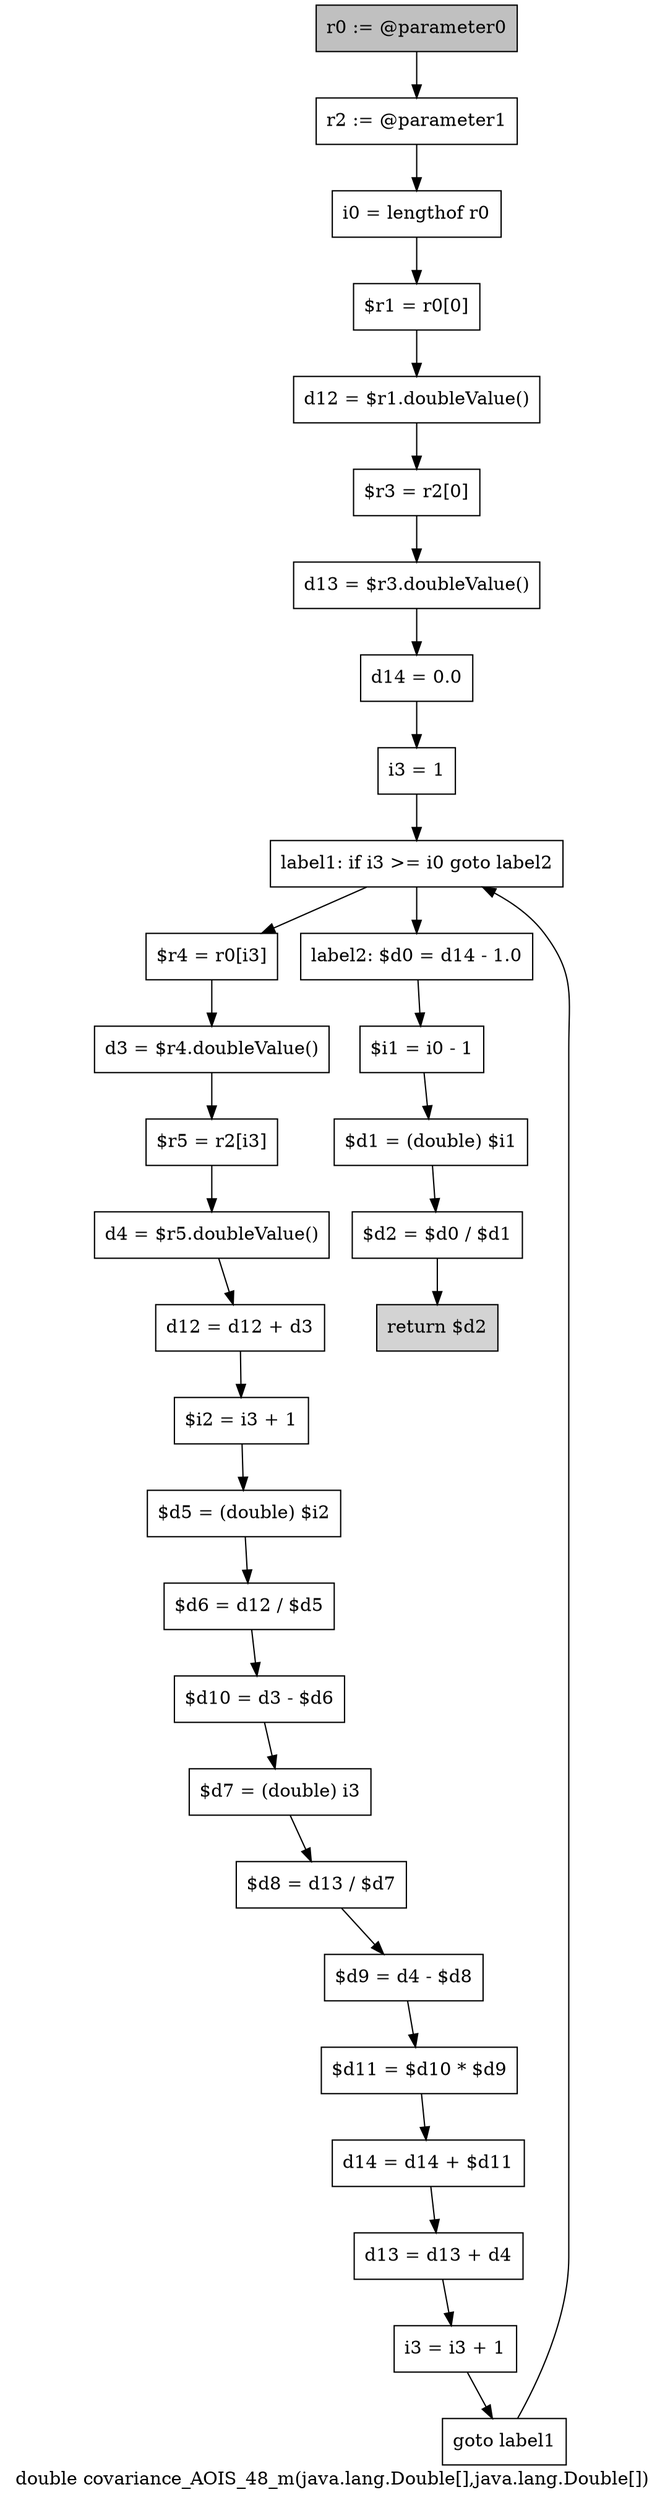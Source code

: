digraph "double covariance_AOIS_48_m(java.lang.Double[],java.lang.Double[])" {
    label="double covariance_AOIS_48_m(java.lang.Double[],java.lang.Double[])";
    node [shape=box];
    "0" [style=filled,fillcolor=gray,label="r0 := @parameter0",];
    "1" [label="r2 := @parameter1",];
    "0"->"1";
    "2" [label="i0 = lengthof r0",];
    "1"->"2";
    "3" [label="$r1 = r0[0]",];
    "2"->"3";
    "4" [label="d12 = $r1.doubleValue()",];
    "3"->"4";
    "5" [label="$r3 = r2[0]",];
    "4"->"5";
    "6" [label="d13 = $r3.doubleValue()",];
    "5"->"6";
    "7" [label="d14 = 0.0",];
    "6"->"7";
    "8" [label="i3 = 1",];
    "7"->"8";
    "9" [label="label1: if i3 >= i0 goto label2",];
    "8"->"9";
    "10" [label="$r4 = r0[i3]",];
    "9"->"10";
    "27" [label="label2: $d0 = d14 - 1.0",];
    "9"->"27";
    "11" [label="d3 = $r4.doubleValue()",];
    "10"->"11";
    "12" [label="$r5 = r2[i3]",];
    "11"->"12";
    "13" [label="d4 = $r5.doubleValue()",];
    "12"->"13";
    "14" [label="d12 = d12 + d3",];
    "13"->"14";
    "15" [label="$i2 = i3 + 1",];
    "14"->"15";
    "16" [label="$d5 = (double) $i2",];
    "15"->"16";
    "17" [label="$d6 = d12 / $d5",];
    "16"->"17";
    "18" [label="$d10 = d3 - $d6",];
    "17"->"18";
    "19" [label="$d7 = (double) i3",];
    "18"->"19";
    "20" [label="$d8 = d13 / $d7",];
    "19"->"20";
    "21" [label="$d9 = d4 - $d8",];
    "20"->"21";
    "22" [label="$d11 = $d10 * $d9",];
    "21"->"22";
    "23" [label="d14 = d14 + $d11",];
    "22"->"23";
    "24" [label="d13 = d13 + d4",];
    "23"->"24";
    "25" [label="i3 = i3 + 1",];
    "24"->"25";
    "26" [label="goto label1",];
    "25"->"26";
    "26"->"9";
    "28" [label="$i1 = i0 - 1",];
    "27"->"28";
    "29" [label="$d1 = (double) $i1",];
    "28"->"29";
    "30" [label="$d2 = $d0 / $d1",];
    "29"->"30";
    "31" [style=filled,fillcolor=lightgray,label="return $d2",];
    "30"->"31";
}
